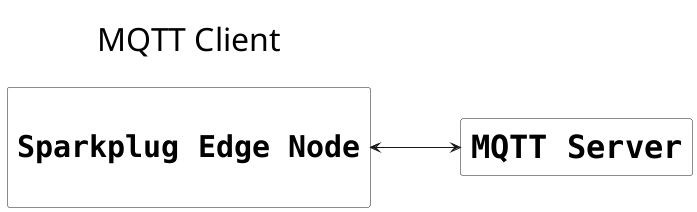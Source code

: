 @startuml
hide stereotype
skinparam linetype polyline
skinparam nodesep 90
skinparam ranksep 10
skinparam defaultTextAlignment center
skinparam monochrome true

skinparam rectangle {
	BackgroundColor #white
	FontSize 28
}

skinparam rectangle<<textBlock>> {
	BackgroundColor #white
	BorderThickness 0
	BorderColor transparent
	FontSize 32
	Shadowing false
}

rectangle MQTTServer [
		==""MQTT Server""
	]
together {

	rectangle Node1 [
	"" ""
	===""Sparkplug Edge Node""
	"" ""
	]
	rectangle "MQTT Client" <<textBlock>> as MQTTClient
}



[MQTTServer] <-right-----> [Node1]
[Node1] -[hidden]up- [MQTTClient]

@enduml
